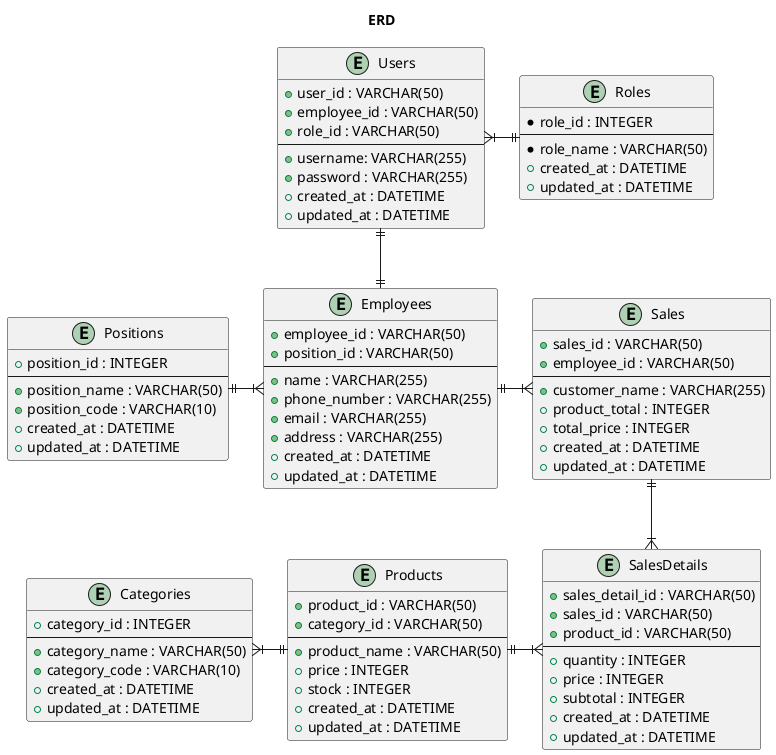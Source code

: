 @startuml

title ERD

entity Roles {
    *role_id : INTEGER
    --
    *role_name : VARCHAR(50)
    + created_at : DATETIME
    + updated_at : DATETIME
}

entity Users {
    + user_id : VARCHAR(50)
    + employee_id : VARCHAR(50)
    + role_id : VARCHAR(50)
    --
    + username: VARCHAR(255)
    + password : VARCHAR(255)
    + created_at : DATETIME
    + updated_at : DATETIME
}

entity Employees {
    + employee_id : VARCHAR(50)
    + position_id : VARCHAR(50)
    --
    + name : VARCHAR(255)
    + phone_number : VARCHAR(255)
    + email : VARCHAR(255)
    + address : VARCHAR(255)
    + created_at : DATETIME
    + updated_at : DATETIME
}

entity Positions {
    + position_id : INTEGER
    --
    + position_name : VARCHAR(50)
    + position_code : VARCHAR(10)
    + created_at : DATETIME
    + updated_at : DATETIME
}

entity Sales {
    + sales_id : VARCHAR(50)
    + employee_id : VARCHAR(50)
    --
    + customer_name : VARCHAR(255)
    + product_total : INTEGER
    + total_price : INTEGER
    + created_at : DATETIME
    + updated_at : DATETIME
}

entity SalesDetails {
    + sales_detail_id : VARCHAR(50)
    + sales_id : VARCHAR(50)
    + product_id : VARCHAR(50)
    --
    + quantity : INTEGER
    + price : INTEGER
    + subtotal : INTEGER
    + created_at : DATETIME
    + updated_at : DATETIME
}

entity Products {
    + product_id : VARCHAR(50)
    + category_id : VARCHAR(50)
    --
    + product_name : VARCHAR(50)
    + price : INTEGER
    + stock : INTEGER
    + created_at : DATETIME
    + updated_at : DATETIME
}

entity Categories {
    + category_id : INTEGER
    --
    + category_name : VARCHAR(50)
    + category_code : VARCHAR(10)
    + created_at : DATETIME
    + updated_at : DATETIME
}

Roles ||-l-|{Users
Users ||--||Employees
Employees}|-l-||Positions
Employees ||-r-|{Sales
Products||-l-|{Categories
Sales ||--|{SalesDetails
SalesDetails}|-l-||Products

@enduml
